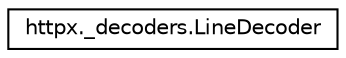 digraph "Graphical Class Hierarchy"
{
 // LATEX_PDF_SIZE
  edge [fontname="Helvetica",fontsize="10",labelfontname="Helvetica",labelfontsize="10"];
  node [fontname="Helvetica",fontsize="10",shape=record];
  rankdir="LR";
  Node0 [label="httpx._decoders.LineDecoder",height=0.2,width=0.4,color="black", fillcolor="white", style="filled",URL="$classhttpx_1_1__decoders_1_1LineDecoder.html",tooltip=" "];
}
